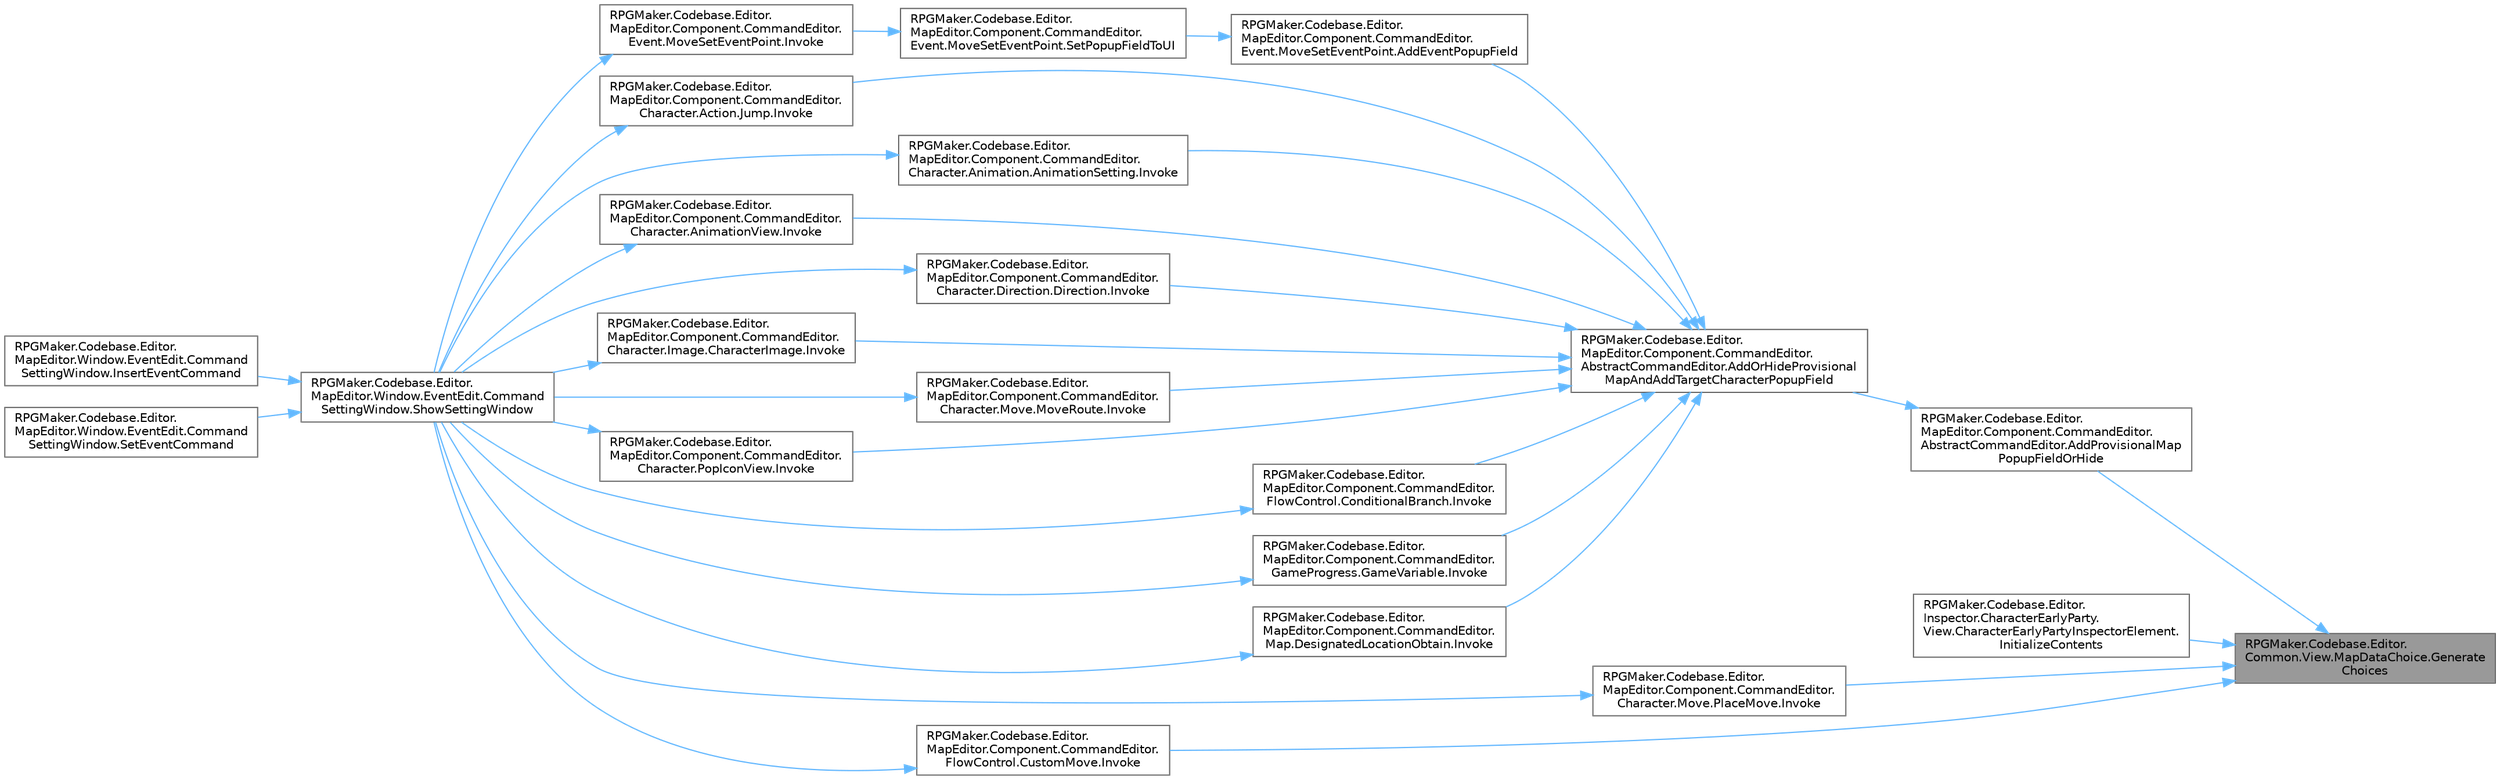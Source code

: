 digraph "RPGMaker.Codebase.Editor.Common.View.MapDataChoice.GenerateChoices"
{
 // LATEX_PDF_SIZE
  bgcolor="transparent";
  edge [fontname=Helvetica,fontsize=10,labelfontname=Helvetica,labelfontsize=10];
  node [fontname=Helvetica,fontsize=10,shape=box,height=0.2,width=0.4];
  rankdir="RL";
  Node1 [id="Node000001",label="RPGMaker.Codebase.Editor.\lCommon.View.MapDataChoice.Generate\lChoices",height=0.2,width=0.4,color="gray40", fillcolor="grey60", style="filled", fontcolor="black",tooltip=" "];
  Node1 -> Node2 [id="edge1_Node000001_Node000002",dir="back",color="steelblue1",style="solid",tooltip=" "];
  Node2 [id="Node000002",label="RPGMaker.Codebase.Editor.\lMapEditor.Component.CommandEditor.\lAbstractCommandEditor.AddProvisionalMap\lPopupFieldOrHide",height=0.2,width=0.4,color="grey40", fillcolor="white", style="filled",URL="$d3/ded/class_r_p_g_maker_1_1_codebase_1_1_editor_1_1_map_editor_1_1_component_1_1_command_editor_1_1_abstract_command_editor.html#a432e4720fc6a4a2139ff87825f17e616",tooltip="コモンイベント用の仮のマップを選択するPopupFieldを追加もしくは追加先項目UIを非表示にする。"];
  Node2 -> Node3 [id="edge2_Node000002_Node000003",dir="back",color="steelblue1",style="solid",tooltip=" "];
  Node3 [id="Node000003",label="RPGMaker.Codebase.Editor.\lMapEditor.Component.CommandEditor.\lAbstractCommandEditor.AddOrHideProvisional\lMapAndAddTargetCharacterPopupField",height=0.2,width=0.4,color="grey40", fillcolor="white", style="filled",URL="$d3/ded/class_r_p_g_maker_1_1_codebase_1_1_editor_1_1_map_editor_1_1_component_1_1_command_editor_1_1_abstract_command_editor.html#a3d38c3665363d6d6f018b0a966a985b9",tooltip="コモンイベント用の仮マップの『マップ選択』PopupFieldの追加もしくは追加先項目UIを非表示と 『キャラクター』PopupFieldの追加。"];
  Node3 -> Node4 [id="edge3_Node000003_Node000004",dir="back",color="steelblue1",style="solid",tooltip=" "];
  Node4 [id="Node000004",label="RPGMaker.Codebase.Editor.\lMapEditor.Component.CommandEditor.\lEvent.MoveSetEventPoint.AddEventPopupField",height=0.2,width=0.4,color="grey40", fillcolor="white", style="filled",URL="$dd/d92/class_r_p_g_maker_1_1_codebase_1_1_editor_1_1_map_editor_1_1_component_1_1_command_editor_1_1_event_1_1_move_set_event_point.html#aaaa5c9c8c91f8ec91fbd9ef4fa72082b",tooltip=" "];
  Node4 -> Node5 [id="edge4_Node000004_Node000005",dir="back",color="steelblue1",style="solid",tooltip=" "];
  Node5 [id="Node000005",label="RPGMaker.Codebase.Editor.\lMapEditor.Component.CommandEditor.\lEvent.MoveSetEventPoint.SetPopupFieldToUI",height=0.2,width=0.4,color="grey40", fillcolor="white", style="filled",URL="$dd/d92/class_r_p_g_maker_1_1_codebase_1_1_editor_1_1_map_editor_1_1_component_1_1_command_editor_1_1_event_1_1_move_set_event_point.html#afa59933383e57efb8f91904e841e36ca",tooltip=" "];
  Node5 -> Node6 [id="edge5_Node000005_Node000006",dir="back",color="steelblue1",style="solid",tooltip=" "];
  Node6 [id="Node000006",label="RPGMaker.Codebase.Editor.\lMapEditor.Component.CommandEditor.\lEvent.MoveSetEventPoint.Invoke",height=0.2,width=0.4,color="grey40", fillcolor="white", style="filled",URL="$dd/d92/class_r_p_g_maker_1_1_codebase_1_1_editor_1_1_map_editor_1_1_component_1_1_command_editor_1_1_event_1_1_move_set_event_point.html#a1625c9b8bfa2fd76d4cbb339b5e98e88",tooltip=" "];
  Node6 -> Node7 [id="edge6_Node000006_Node000007",dir="back",color="steelblue1",style="solid",tooltip=" "];
  Node7 [id="Node000007",label="RPGMaker.Codebase.Editor.\lMapEditor.Window.EventEdit.Command\lSettingWindow.ShowSettingWindow",height=0.2,width=0.4,color="grey40", fillcolor="white", style="filled",URL="$d4/d8f/class_r_p_g_maker_1_1_codebase_1_1_editor_1_1_map_editor_1_1_window_1_1_event_edit_1_1_command_setting_window.html#a0849a2097c7f8ce9a6cdbea9cc53f355",tooltip=" "];
  Node7 -> Node8 [id="edge7_Node000007_Node000008",dir="back",color="steelblue1",style="solid",tooltip=" "];
  Node8 [id="Node000008",label="RPGMaker.Codebase.Editor.\lMapEditor.Window.EventEdit.Command\lSettingWindow.InsertEventCommand",height=0.2,width=0.4,color="grey40", fillcolor="white", style="filled",URL="$d4/d8f/class_r_p_g_maker_1_1_codebase_1_1_editor_1_1_map_editor_1_1_window_1_1_event_edit_1_1_command_setting_window.html#ae0ff304b21e7e1fd046f284e79c77468",tooltip="コマンドの追加"];
  Node7 -> Node9 [id="edge8_Node000007_Node000009",dir="back",color="steelblue1",style="solid",tooltip=" "];
  Node9 [id="Node000009",label="RPGMaker.Codebase.Editor.\lMapEditor.Window.EventEdit.Command\lSettingWindow.SetEventCommand",height=0.2,width=0.4,color="grey40", fillcolor="white", style="filled",URL="$d4/d8f/class_r_p_g_maker_1_1_codebase_1_1_editor_1_1_map_editor_1_1_window_1_1_event_edit_1_1_command_setting_window.html#a462ccdb6e962f1559d8436b3412d3787",tooltip=" "];
  Node3 -> Node10 [id="edge9_Node000003_Node000010",dir="back",color="steelblue1",style="solid",tooltip=" "];
  Node10 [id="Node000010",label="RPGMaker.Codebase.Editor.\lMapEditor.Component.CommandEditor.\lCharacter.Action.Jump.Invoke",height=0.2,width=0.4,color="grey40", fillcolor="white", style="filled",URL="$d5/de1/class_r_p_g_maker_1_1_codebase_1_1_editor_1_1_map_editor_1_1_component_1_1_command_editor_1_1_character_1_1_action_1_1_jump.html#aae6efe8e2b25e3148bb450be5cb122c8",tooltip=" "];
  Node10 -> Node7 [id="edge10_Node000010_Node000007",dir="back",color="steelblue1",style="solid",tooltip=" "];
  Node3 -> Node11 [id="edge11_Node000003_Node000011",dir="back",color="steelblue1",style="solid",tooltip=" "];
  Node11 [id="Node000011",label="RPGMaker.Codebase.Editor.\lMapEditor.Component.CommandEditor.\lCharacter.Animation.AnimationSetting.Invoke",height=0.2,width=0.4,color="grey40", fillcolor="white", style="filled",URL="$dc/dc4/class_r_p_g_maker_1_1_codebase_1_1_editor_1_1_map_editor_1_1_component_1_1_command_editor_1_1_chad51d60e953e6ca5caefd076ed9903aa.html#ae7aaaf5a08987ebb9b61e7f58816e087",tooltip=" "];
  Node11 -> Node7 [id="edge12_Node000011_Node000007",dir="back",color="steelblue1",style="solid",tooltip=" "];
  Node3 -> Node12 [id="edge13_Node000003_Node000012",dir="back",color="steelblue1",style="solid",tooltip=" "];
  Node12 [id="Node000012",label="RPGMaker.Codebase.Editor.\lMapEditor.Component.CommandEditor.\lCharacter.AnimationView.Invoke",height=0.2,width=0.4,color="grey40", fillcolor="white", style="filled",URL="$d2/da5/class_r_p_g_maker_1_1_codebase_1_1_editor_1_1_map_editor_1_1_component_1_1_command_editor_1_1_character_1_1_animation_view.html#a3898aa32b586936821d32bcd4807020b",tooltip=" "];
  Node12 -> Node7 [id="edge14_Node000012_Node000007",dir="back",color="steelblue1",style="solid",tooltip=" "];
  Node3 -> Node13 [id="edge15_Node000003_Node000013",dir="back",color="steelblue1",style="solid",tooltip=" "];
  Node13 [id="Node000013",label="RPGMaker.Codebase.Editor.\lMapEditor.Component.CommandEditor.\lCharacter.Direction.Direction.Invoke",height=0.2,width=0.4,color="grey40", fillcolor="white", style="filled",URL="$d6/d4e/class_r_p_g_maker_1_1_codebase_1_1_editor_1_1_map_editor_1_1_component_1_1_command_editor_1_1_chc73f0690f4654f93f9bac758a298826f.html#a1e56fcd1334d2ad191f8965787a36e05",tooltip=" "];
  Node13 -> Node7 [id="edge16_Node000013_Node000007",dir="back",color="steelblue1",style="solid",tooltip=" "];
  Node3 -> Node14 [id="edge17_Node000003_Node000014",dir="back",color="steelblue1",style="solid",tooltip=" "];
  Node14 [id="Node000014",label="RPGMaker.Codebase.Editor.\lMapEditor.Component.CommandEditor.\lCharacter.Image.CharacterImage.Invoke",height=0.2,width=0.4,color="grey40", fillcolor="white", style="filled",URL="$d2/db1/class_r_p_g_maker_1_1_codebase_1_1_editor_1_1_map_editor_1_1_component_1_1_command_editor_1_1_ch234a588198e811fb309bbc6e2c162ce3.html#a51258cdd4be69584f1132fb7af62a1d3",tooltip=" "];
  Node14 -> Node7 [id="edge18_Node000014_Node000007",dir="back",color="steelblue1",style="solid",tooltip=" "];
  Node3 -> Node15 [id="edge19_Node000003_Node000015",dir="back",color="steelblue1",style="solid",tooltip=" "];
  Node15 [id="Node000015",label="RPGMaker.Codebase.Editor.\lMapEditor.Component.CommandEditor.\lCharacter.Move.MoveRoute.Invoke",height=0.2,width=0.4,color="grey40", fillcolor="white", style="filled",URL="$d5/dcc/class_r_p_g_maker_1_1_codebase_1_1_editor_1_1_map_editor_1_1_component_1_1_command_editor_1_1_character_1_1_move_1_1_move_route.html#aa0e5660dc6dfd220b1c101e6c9ea735d",tooltip=" "];
  Node15 -> Node7 [id="edge20_Node000015_Node000007",dir="back",color="steelblue1",style="solid",tooltip=" "];
  Node3 -> Node16 [id="edge21_Node000003_Node000016",dir="back",color="steelblue1",style="solid",tooltip=" "];
  Node16 [id="Node000016",label="RPGMaker.Codebase.Editor.\lMapEditor.Component.CommandEditor.\lCharacter.PopIconView.Invoke",height=0.2,width=0.4,color="grey40", fillcolor="white", style="filled",URL="$d5/d0a/class_r_p_g_maker_1_1_codebase_1_1_editor_1_1_map_editor_1_1_component_1_1_command_editor_1_1_character_1_1_pop_icon_view.html#a72c0e345f4a44a311117a622d301a379",tooltip=" "];
  Node16 -> Node7 [id="edge22_Node000016_Node000007",dir="back",color="steelblue1",style="solid",tooltip=" "];
  Node3 -> Node17 [id="edge23_Node000003_Node000017",dir="back",color="steelblue1",style="solid",tooltip=" "];
  Node17 [id="Node000017",label="RPGMaker.Codebase.Editor.\lMapEditor.Component.CommandEditor.\lFlowControl.ConditionalBranch.Invoke",height=0.2,width=0.4,color="grey40", fillcolor="white", style="filled",URL="$d3/d9a/class_r_p_g_maker_1_1_codebase_1_1_editor_1_1_map_editor_1_1_component_1_1_command_editor_1_1_fl8689c5e32cb74b7cc5be0c2b1f138534.html#a25090490c6747ecfa2292adf553d8af4",tooltip=" "];
  Node17 -> Node7 [id="edge24_Node000017_Node000007",dir="back",color="steelblue1",style="solid",tooltip=" "];
  Node3 -> Node18 [id="edge25_Node000003_Node000018",dir="back",color="steelblue1",style="solid",tooltip=" "];
  Node18 [id="Node000018",label="RPGMaker.Codebase.Editor.\lMapEditor.Component.CommandEditor.\lGameProgress.GameVariable.Invoke",height=0.2,width=0.4,color="grey40", fillcolor="white", style="filled",URL="$d1/d5c/class_r_p_g_maker_1_1_codebase_1_1_editor_1_1_map_editor_1_1_component_1_1_command_editor_1_1_game_progress_1_1_game_variable.html#a26c1d9419b1cb7138c61185a7588cffb",tooltip=" "];
  Node18 -> Node7 [id="edge26_Node000018_Node000007",dir="back",color="steelblue1",style="solid",tooltip=" "];
  Node3 -> Node19 [id="edge27_Node000003_Node000019",dir="back",color="steelblue1",style="solid",tooltip=" "];
  Node19 [id="Node000019",label="RPGMaker.Codebase.Editor.\lMapEditor.Component.CommandEditor.\lMap.DesignatedLocationObtain.Invoke",height=0.2,width=0.4,color="grey40", fillcolor="white", style="filled",URL="$d8/d8d/class_r_p_g_maker_1_1_codebase_1_1_editor_1_1_map_editor_1_1_component_1_1_command_editor_1_1_ma725bc092bc2eb89e37a7b60b90d9faaa.html#a7307a0c69bea82e90d635854e9d59938",tooltip=" "];
  Node19 -> Node7 [id="edge28_Node000019_Node000007",dir="back",color="steelblue1",style="solid",tooltip=" "];
  Node1 -> Node20 [id="edge29_Node000001_Node000020",dir="back",color="steelblue1",style="solid",tooltip=" "];
  Node20 [id="Node000020",label="RPGMaker.Codebase.Editor.\lInspector.CharacterEarlyParty.\lView.CharacterEarlyPartyInspectorElement.\lInitializeContents",height=0.2,width=0.4,color="grey40", fillcolor="white", style="filled",URL="$d0/d65/class_r_p_g_maker_1_1_codebase_1_1_editor_1_1_inspector_1_1_character_early_party_1_1_view_1_1_cc4fa2b01e67b27fe5048261c8a1cbfc8.html#aec125ef2bbbd321ded50582d527c1a44",tooltip="初期化処理"];
  Node1 -> Node21 [id="edge30_Node000001_Node000021",dir="back",color="steelblue1",style="solid",tooltip=" "];
  Node21 [id="Node000021",label="RPGMaker.Codebase.Editor.\lMapEditor.Component.CommandEditor.\lCharacter.Move.PlaceMove.Invoke",height=0.2,width=0.4,color="grey40", fillcolor="white", style="filled",URL="$d5/dae/class_r_p_g_maker_1_1_codebase_1_1_editor_1_1_map_editor_1_1_component_1_1_command_editor_1_1_character_1_1_move_1_1_place_move.html#a63284a1efe0276963c2849c9f29a06fa",tooltip=" "];
  Node21 -> Node7 [id="edge31_Node000021_Node000007",dir="back",color="steelblue1",style="solid",tooltip=" "];
  Node1 -> Node22 [id="edge32_Node000001_Node000022",dir="back",color="steelblue1",style="solid",tooltip=" "];
  Node22 [id="Node000022",label="RPGMaker.Codebase.Editor.\lMapEditor.Component.CommandEditor.\lFlowControl.CustomMove.Invoke",height=0.2,width=0.4,color="grey40", fillcolor="white", style="filled",URL="$d3/dbe/class_r_p_g_maker_1_1_codebase_1_1_editor_1_1_map_editor_1_1_component_1_1_command_editor_1_1_flow_control_1_1_custom_move.html#a504bd17e66c55e6f3448904272d1af16",tooltip=" "];
  Node22 -> Node7 [id="edge33_Node000022_Node000007",dir="back",color="steelblue1",style="solid",tooltip=" "];
}
